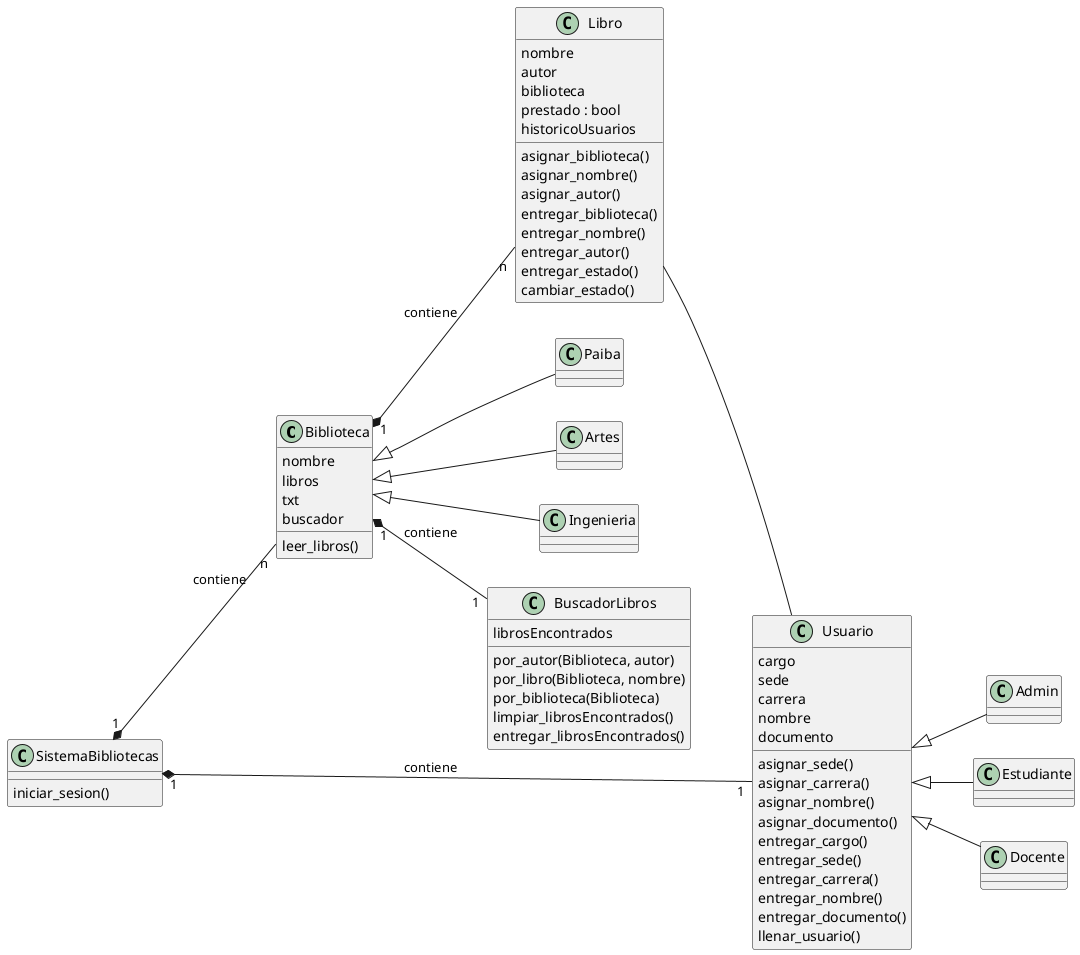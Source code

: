 @startuml
left to right direction
Biblioteca "1" *-- "n" Libro : contiene
Biblioteca <|-- Paiba
Biblioteca <|-- Artes
Biblioteca <|-- Ingenieria
Libro -- Usuario
class Libro{
    nombre
    autor
    biblioteca
    prestado : bool
    historicoUsuarios
    asignar_biblioteca()
    asignar_nombre()
    asignar_autor()
    entregar_biblioteca()
    entregar_nombre()
    entregar_autor()
    entregar_estado()
    cambiar_estado()
}

class Biblioteca{
    nombre
    libros
    txt
    buscador
    leer_libros()
}

Usuario <|-- Admin
Usuario <|-- Estudiante
Usuario <|-- Docente
class Usuario{
    cargo
    sede
    carrera
    nombre
    documento
    asignar_sede()
    asignar_carrera()
    asignar_nombre()
    asignar_documento()
    entregar_cargo()
    entregar_sede()
    entregar_carrera()
    entregar_nombre()
    entregar_documento()
    llenar_usuario()
}

Biblioteca "1" *-- "1" BuscadorLibros:contiene
SistemaBibliotecas "1" *-- "1" Usuario:contiene
SistemaBibliotecas "1" *-- "n" Biblioteca:contiene
class BuscadorLibros{
    librosEncontrados
    por_autor(Biblioteca, autor)
    por_libro(Biblioteca, nombre)
    por_biblioteca(Biblioteca)
    limpiar_librosEncontrados()
    entregar_librosEncontrados()
}

class SistemaBibliotecas{
    iniciar_sesion()
    
}
@enduml